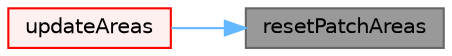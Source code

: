 digraph "resetPatchAreas"
{
 // LATEX_PDF_SIZE
  bgcolor="transparent";
  edge [fontname=Helvetica,fontsize=10,labelfontname=Helvetica,labelfontsize=10];
  node [fontname=Helvetica,fontsize=10,shape=box,height=0.2,width=0.4];
  rankdir="RL";
  Node1 [id="Node000001",label="resetPatchAreas",height=0.2,width=0.4,color="gray40", fillcolor="grey60", style="filled", fontcolor="black",tooltip=" "];
  Node1 -> Node2 [id="edge1_Node000001_Node000002",dir="back",color="steelblue1",style="solid",tooltip=" "];
  Node2 [id="Node000002",label="updateAreas",height=0.2,width=0.4,color="red", fillcolor="#FFF0F0", style="filled",URL="$classFoam_1_1cyclicACMIFvPatch.html#ae28d47d467601f08c1f54b67937f1c99",tooltip=" "];
}
